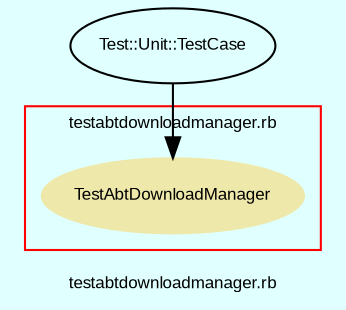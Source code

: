 digraph TopLevel {
    compound = true
    bgcolor = lightcyan1
    fontname = Arial
    fontsize = 8
    label = "testabtdownloadmanager.rb"
    node [
        fontname = Arial,
        fontsize = 8,
        color = black
    ]

    subgraph cluster_11 {
        fontname = Arial
        color = red
        label = "testabtdownloadmanager.rb"
        TestAbtDownloadManager [
            fontcolor = black,
            URL = "classes/TestAbtDownloadManager.html",
            shape = ellipse,
            color = palegoldenrod,
            style = filled,
            label = "TestAbtDownloadManager"
        ]

    }

    Test__Unit__TestCase [
        URL = "classes/Test/Unit/TestCase.html",
        label = "Test::Unit::TestCase"
    ]

    Test__Unit__TestCase -> TestAbtDownloadManager [

    ]

}

